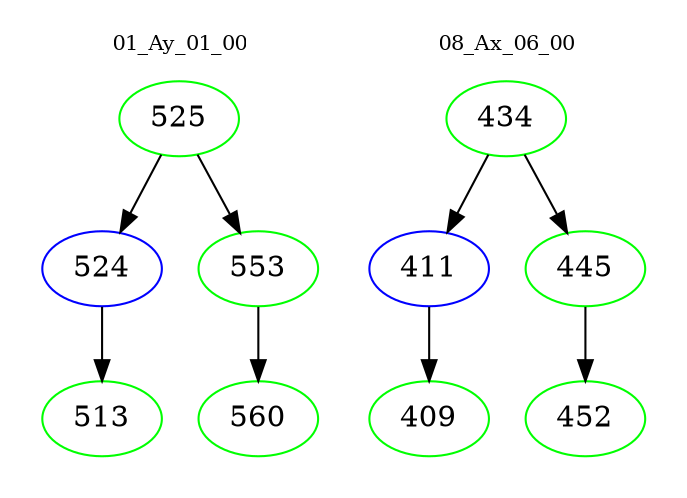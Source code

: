 digraph{
subgraph cluster_0 {
color = white
label = "01_Ay_01_00";
fontsize=10;
T0_525 [label="525", color="green"]
T0_525 -> T0_524 [color="black"]
T0_524 [label="524", color="blue"]
T0_524 -> T0_513 [color="black"]
T0_513 [label="513", color="green"]
T0_525 -> T0_553 [color="black"]
T0_553 [label="553", color="green"]
T0_553 -> T0_560 [color="black"]
T0_560 [label="560", color="green"]
}
subgraph cluster_1 {
color = white
label = "08_Ax_06_00";
fontsize=10;
T1_434 [label="434", color="green"]
T1_434 -> T1_411 [color="black"]
T1_411 [label="411", color="blue"]
T1_411 -> T1_409 [color="black"]
T1_409 [label="409", color="green"]
T1_434 -> T1_445 [color="black"]
T1_445 [label="445", color="green"]
T1_445 -> T1_452 [color="black"]
T1_452 [label="452", color="green"]
}
}
